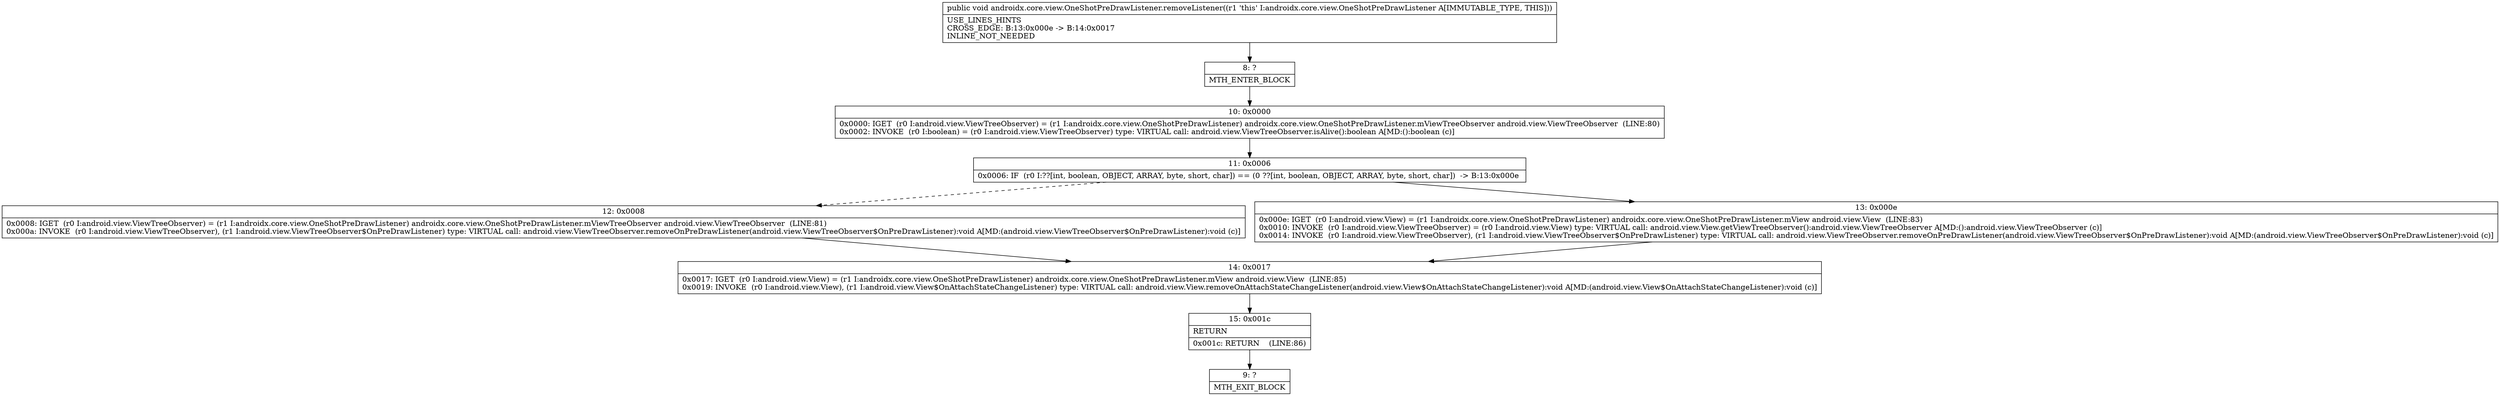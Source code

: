 digraph "CFG forandroidx.core.view.OneShotPreDrawListener.removeListener()V" {
Node_8 [shape=record,label="{8\:\ ?|MTH_ENTER_BLOCK\l}"];
Node_10 [shape=record,label="{10\:\ 0x0000|0x0000: IGET  (r0 I:android.view.ViewTreeObserver) = (r1 I:androidx.core.view.OneShotPreDrawListener) androidx.core.view.OneShotPreDrawListener.mViewTreeObserver android.view.ViewTreeObserver  (LINE:80)\l0x0002: INVOKE  (r0 I:boolean) = (r0 I:android.view.ViewTreeObserver) type: VIRTUAL call: android.view.ViewTreeObserver.isAlive():boolean A[MD:():boolean (c)]\l}"];
Node_11 [shape=record,label="{11\:\ 0x0006|0x0006: IF  (r0 I:??[int, boolean, OBJECT, ARRAY, byte, short, char]) == (0 ??[int, boolean, OBJECT, ARRAY, byte, short, char])  \-\> B:13:0x000e \l}"];
Node_12 [shape=record,label="{12\:\ 0x0008|0x0008: IGET  (r0 I:android.view.ViewTreeObserver) = (r1 I:androidx.core.view.OneShotPreDrawListener) androidx.core.view.OneShotPreDrawListener.mViewTreeObserver android.view.ViewTreeObserver  (LINE:81)\l0x000a: INVOKE  (r0 I:android.view.ViewTreeObserver), (r1 I:android.view.ViewTreeObserver$OnPreDrawListener) type: VIRTUAL call: android.view.ViewTreeObserver.removeOnPreDrawListener(android.view.ViewTreeObserver$OnPreDrawListener):void A[MD:(android.view.ViewTreeObserver$OnPreDrawListener):void (c)]\l}"];
Node_14 [shape=record,label="{14\:\ 0x0017|0x0017: IGET  (r0 I:android.view.View) = (r1 I:androidx.core.view.OneShotPreDrawListener) androidx.core.view.OneShotPreDrawListener.mView android.view.View  (LINE:85)\l0x0019: INVOKE  (r0 I:android.view.View), (r1 I:android.view.View$OnAttachStateChangeListener) type: VIRTUAL call: android.view.View.removeOnAttachStateChangeListener(android.view.View$OnAttachStateChangeListener):void A[MD:(android.view.View$OnAttachStateChangeListener):void (c)]\l}"];
Node_15 [shape=record,label="{15\:\ 0x001c|RETURN\l|0x001c: RETURN    (LINE:86)\l}"];
Node_9 [shape=record,label="{9\:\ ?|MTH_EXIT_BLOCK\l}"];
Node_13 [shape=record,label="{13\:\ 0x000e|0x000e: IGET  (r0 I:android.view.View) = (r1 I:androidx.core.view.OneShotPreDrawListener) androidx.core.view.OneShotPreDrawListener.mView android.view.View  (LINE:83)\l0x0010: INVOKE  (r0 I:android.view.ViewTreeObserver) = (r0 I:android.view.View) type: VIRTUAL call: android.view.View.getViewTreeObserver():android.view.ViewTreeObserver A[MD:():android.view.ViewTreeObserver (c)]\l0x0014: INVOKE  (r0 I:android.view.ViewTreeObserver), (r1 I:android.view.ViewTreeObserver$OnPreDrawListener) type: VIRTUAL call: android.view.ViewTreeObserver.removeOnPreDrawListener(android.view.ViewTreeObserver$OnPreDrawListener):void A[MD:(android.view.ViewTreeObserver$OnPreDrawListener):void (c)]\l}"];
MethodNode[shape=record,label="{public void androidx.core.view.OneShotPreDrawListener.removeListener((r1 'this' I:androidx.core.view.OneShotPreDrawListener A[IMMUTABLE_TYPE, THIS]))  | USE_LINES_HINTS\lCROSS_EDGE: B:13:0x000e \-\> B:14:0x0017\lINLINE_NOT_NEEDED\l}"];
MethodNode -> Node_8;Node_8 -> Node_10;
Node_10 -> Node_11;
Node_11 -> Node_12[style=dashed];
Node_11 -> Node_13;
Node_12 -> Node_14;
Node_14 -> Node_15;
Node_15 -> Node_9;
Node_13 -> Node_14;
}

